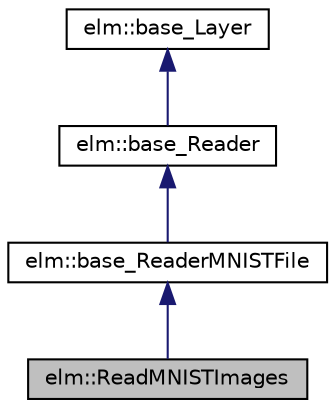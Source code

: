 digraph G
{
  edge [fontname="Helvetica",fontsize="10",labelfontname="Helvetica",labelfontsize="10"];
  node [fontname="Helvetica",fontsize="10",shape=record];
  Node1 [label="elm::ReadMNISTImages",height=0.2,width=0.4,color="black", fillcolor="grey75", style="filled" fontcolor="black"];
  Node2 -> Node1 [dir="back",color="midnightblue",fontsize="10",style="solid",fontname="Helvetica"];
  Node2 [label="elm::base_ReaderMNISTFile",height=0.2,width=0.4,color="black", fillcolor="white", style="filled",URL="$classelm_1_1base__ReaderMNISTFile.html",tooltip="base class for reading MNIST files"];
  Node3 -> Node2 [dir="back",color="midnightblue",fontsize="10",style="solid",fontname="Helvetica"];
  Node3 [label="elm::base_Reader",height=0.2,width=0.4,color="black", fillcolor="white", style="filled",URL="$classelm_1_1base__Reader.html"];
  Node4 -> Node3 [dir="back",color="midnightblue",fontsize="10",style="solid",fontname="Helvetica"];
  Node4 [label="elm::base_Layer",height=0.2,width=0.4,color="black", fillcolor="white", style="filled",URL="$classelm_1_1base__Layer.html",tooltip="The Layer base class Overloaded constructor calls overloaded Reset() so you can implement Reset(confi..."];
}
